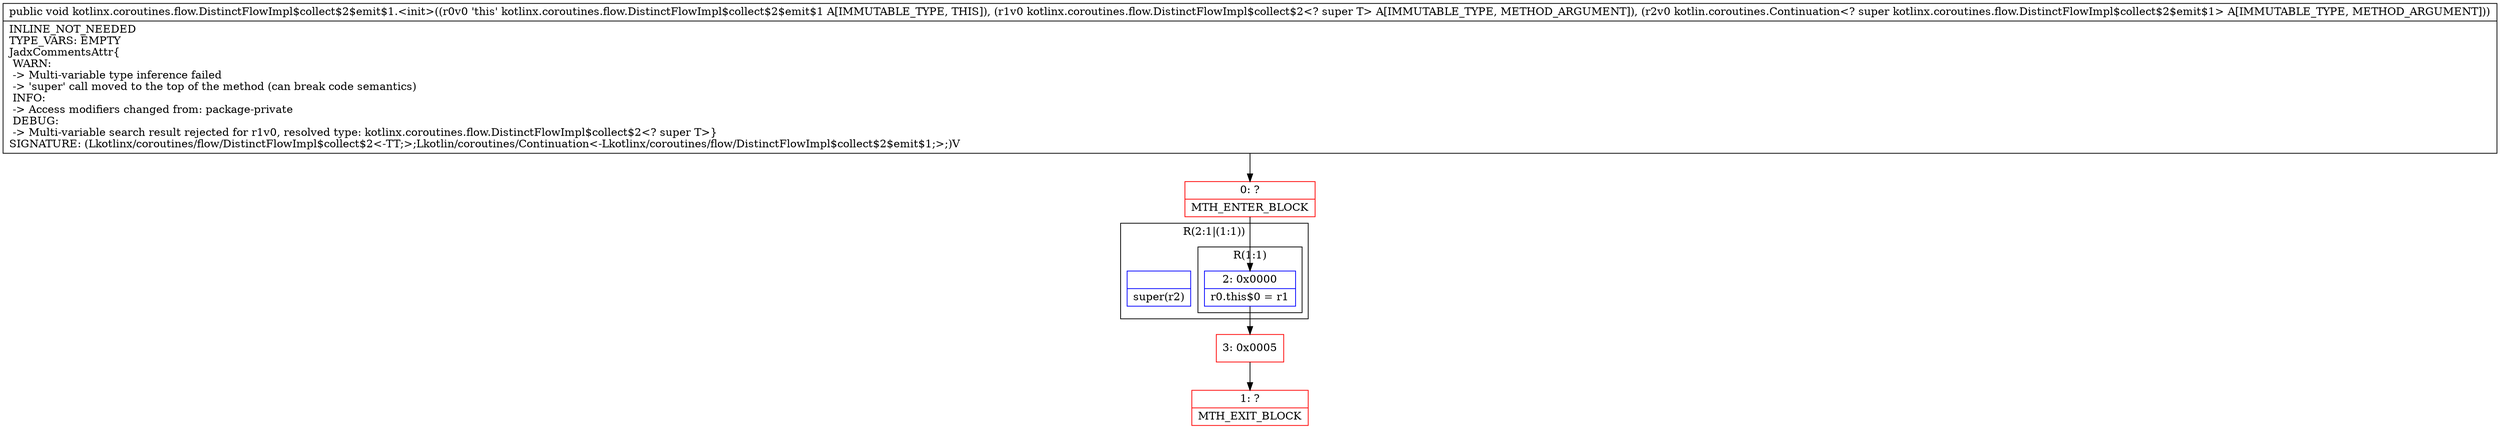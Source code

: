 digraph "CFG forkotlinx.coroutines.flow.DistinctFlowImpl$collect$2$emit$1.\<init\>(Lkotlinx\/coroutines\/flow\/DistinctFlowImpl$collect$2;Lkotlin\/coroutines\/Continuation;)V" {
subgraph cluster_Region_1860426993 {
label = "R(2:1|(1:1))";
node [shape=record,color=blue];
Node_InsnContainer_1065062945 [shape=record,label="{|super(r2)\l}"];
subgraph cluster_Region_48642952 {
label = "R(1:1)";
node [shape=record,color=blue];
Node_2 [shape=record,label="{2\:\ 0x0000|r0.this$0 = r1\l}"];
}
}
Node_0 [shape=record,color=red,label="{0\:\ ?|MTH_ENTER_BLOCK\l}"];
Node_3 [shape=record,color=red,label="{3\:\ 0x0005}"];
Node_1 [shape=record,color=red,label="{1\:\ ?|MTH_EXIT_BLOCK\l}"];
MethodNode[shape=record,label="{public void kotlinx.coroutines.flow.DistinctFlowImpl$collect$2$emit$1.\<init\>((r0v0 'this' kotlinx.coroutines.flow.DistinctFlowImpl$collect$2$emit$1 A[IMMUTABLE_TYPE, THIS]), (r1v0 kotlinx.coroutines.flow.DistinctFlowImpl$collect$2\<? super T\> A[IMMUTABLE_TYPE, METHOD_ARGUMENT]), (r2v0 kotlin.coroutines.Continuation\<? super kotlinx.coroutines.flow.DistinctFlowImpl$collect$2$emit$1\> A[IMMUTABLE_TYPE, METHOD_ARGUMENT]))  | INLINE_NOT_NEEDED\lTYPE_VARS: EMPTY\lJadxCommentsAttr\{\l WARN: \l \-\> Multi\-variable type inference failed\l \-\> 'super' call moved to the top of the method (can break code semantics)\l INFO: \l \-\> Access modifiers changed from: package\-private\l DEBUG: \l \-\> Multi\-variable search result rejected for r1v0, resolved type: kotlinx.coroutines.flow.DistinctFlowImpl$collect$2\<? super T\>\}\lSIGNATURE: (Lkotlinx\/coroutines\/flow\/DistinctFlowImpl$collect$2\<\-TT;\>;Lkotlin\/coroutines\/Continuation\<\-Lkotlinx\/coroutines\/flow\/DistinctFlowImpl$collect$2$emit$1;\>;)V\l}"];
MethodNode -> Node_0;Node_2 -> Node_3;
Node_0 -> Node_2;
Node_3 -> Node_1;
}

